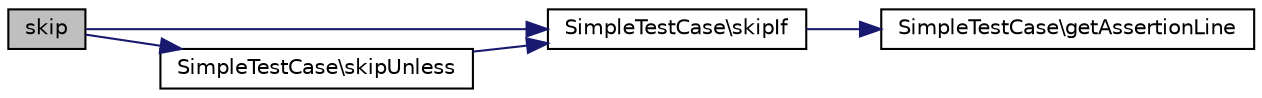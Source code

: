 digraph "skip"
{
  edge [fontname="Helvetica",fontsize="10",labelfontname="Helvetica",labelfontsize="10"];
  node [fontname="Helvetica",fontsize="10",shape=record];
  rankdir="LR";
  Node1 [label="skip",height=0.2,width=0.4,color="black", fillcolor="grey75", style="filled" fontcolor="black"];
  Node1 -> Node2 [color="midnightblue",fontsize="10",style="solid",fontname="Helvetica"];
  Node2 [label="SimpleTestCase\\skipIf",height=0.2,width=0.4,color="black", fillcolor="white", style="filled",URL="$class_simple_test_case.html#a951582860e52ec68e4299518b36bd8af"];
  Node2 -> Node3 [color="midnightblue",fontsize="10",style="solid",fontname="Helvetica"];
  Node3 [label="SimpleTestCase\\getAssertionLine",height=0.2,width=0.4,color="black", fillcolor="white", style="filled",URL="$class_simple_test_case.html#a4389a897171547fc4545f56a75bf0c9f"];
  Node1 -> Node4 [color="midnightblue",fontsize="10",style="solid",fontname="Helvetica"];
  Node4 [label="SimpleTestCase\\skipUnless",height=0.2,width=0.4,color="black", fillcolor="white", style="filled",URL="$class_simple_test_case.html#a8fee5aa062880afdddb0f2d51eed9f27"];
  Node4 -> Node2 [color="midnightblue",fontsize="10",style="solid",fontname="Helvetica"];
}
